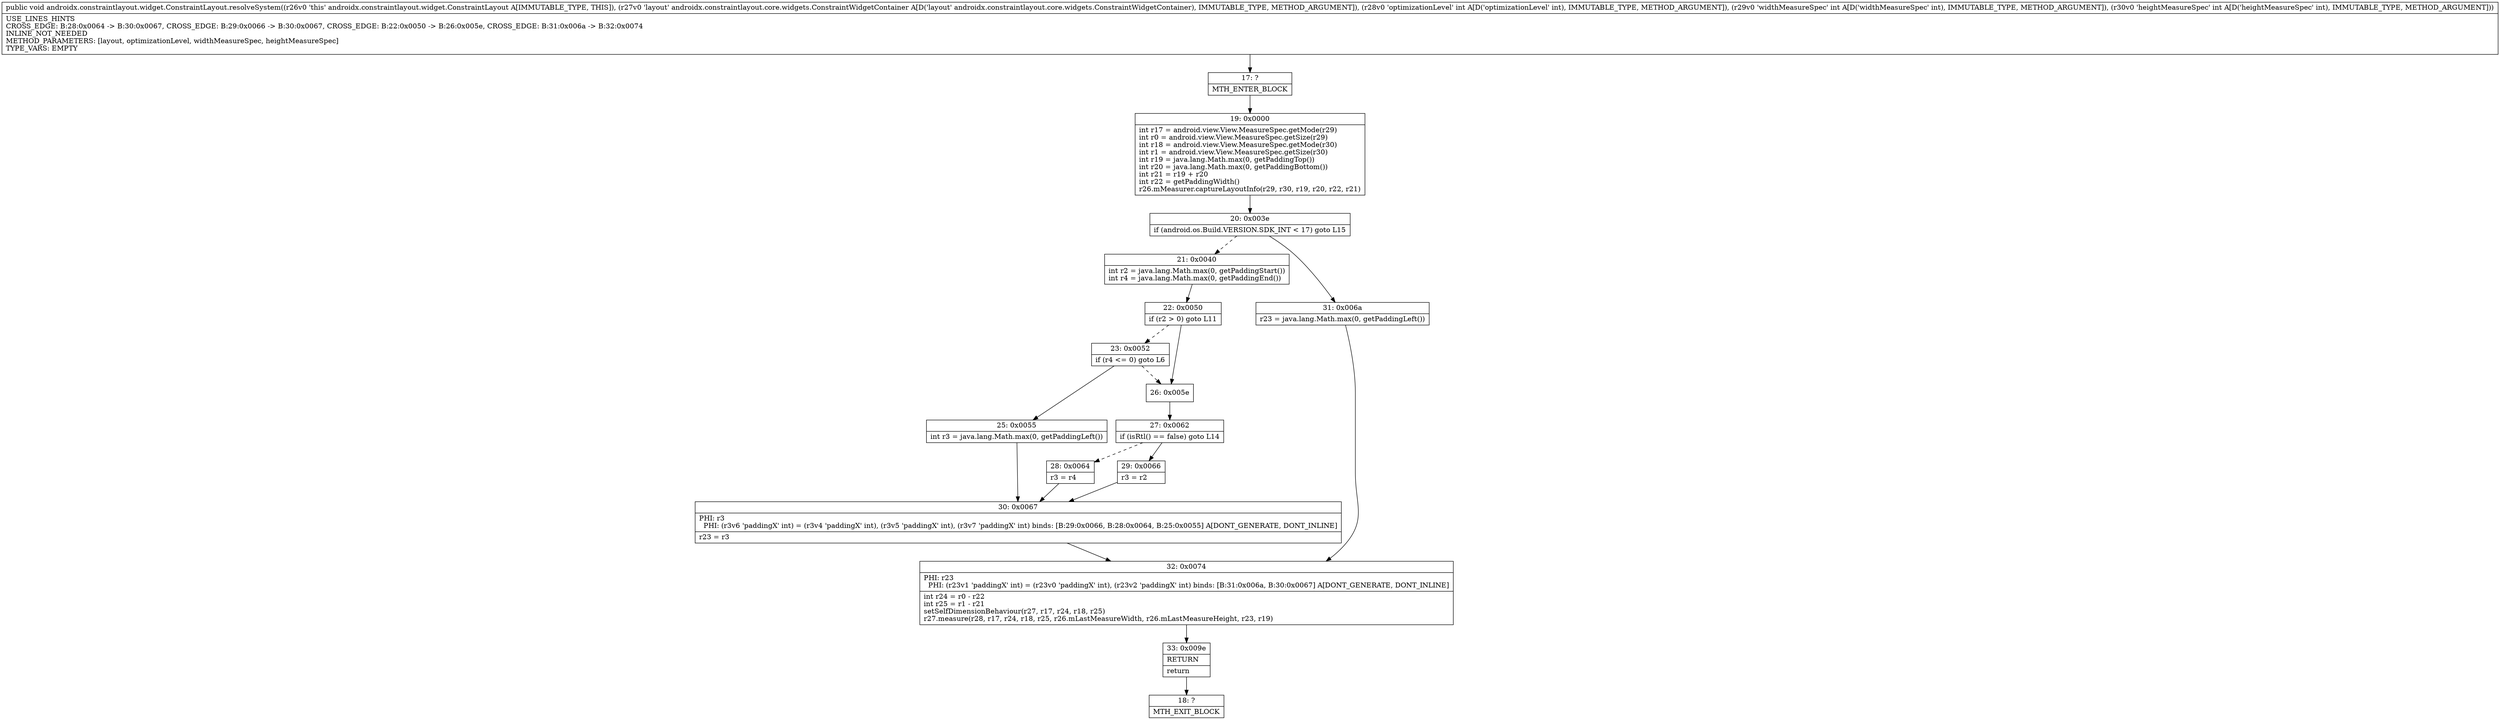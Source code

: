 digraph "CFG forandroidx.constraintlayout.widget.ConstraintLayout.resolveSystem(Landroidx\/constraintlayout\/core\/widgets\/ConstraintWidgetContainer;III)V" {
Node_17 [shape=record,label="{17\:\ ?|MTH_ENTER_BLOCK\l}"];
Node_19 [shape=record,label="{19\:\ 0x0000|int r17 = android.view.View.MeasureSpec.getMode(r29)\lint r0 = android.view.View.MeasureSpec.getSize(r29)\lint r18 = android.view.View.MeasureSpec.getMode(r30)\lint r1 = android.view.View.MeasureSpec.getSize(r30)\lint r19 = java.lang.Math.max(0, getPaddingTop())\lint r20 = java.lang.Math.max(0, getPaddingBottom())\lint r21 = r19 + r20\lint r22 = getPaddingWidth()\lr26.mMeasurer.captureLayoutInfo(r29, r30, r19, r20, r22, r21)\l}"];
Node_20 [shape=record,label="{20\:\ 0x003e|if (android.os.Build.VERSION.SDK_INT \< 17) goto L15\l}"];
Node_21 [shape=record,label="{21\:\ 0x0040|int r2 = java.lang.Math.max(0, getPaddingStart())\lint r4 = java.lang.Math.max(0, getPaddingEnd())\l}"];
Node_22 [shape=record,label="{22\:\ 0x0050|if (r2 \> 0) goto L11\l}"];
Node_23 [shape=record,label="{23\:\ 0x0052|if (r4 \<= 0) goto L6\l}"];
Node_25 [shape=record,label="{25\:\ 0x0055|int r3 = java.lang.Math.max(0, getPaddingLeft())\l}"];
Node_30 [shape=record,label="{30\:\ 0x0067|PHI: r3 \l  PHI: (r3v6 'paddingX' int) = (r3v4 'paddingX' int), (r3v5 'paddingX' int), (r3v7 'paddingX' int) binds: [B:29:0x0066, B:28:0x0064, B:25:0x0055] A[DONT_GENERATE, DONT_INLINE]\l|r23 = r3\l}"];
Node_32 [shape=record,label="{32\:\ 0x0074|PHI: r23 \l  PHI: (r23v1 'paddingX' int) = (r23v0 'paddingX' int), (r23v2 'paddingX' int) binds: [B:31:0x006a, B:30:0x0067] A[DONT_GENERATE, DONT_INLINE]\l|int r24 = r0 \- r22\lint r25 = r1 \- r21\lsetSelfDimensionBehaviour(r27, r17, r24, r18, r25)\lr27.measure(r28, r17, r24, r18, r25, r26.mLastMeasureWidth, r26.mLastMeasureHeight, r23, r19)\l}"];
Node_33 [shape=record,label="{33\:\ 0x009e|RETURN\l|return\l}"];
Node_18 [shape=record,label="{18\:\ ?|MTH_EXIT_BLOCK\l}"];
Node_26 [shape=record,label="{26\:\ 0x005e}"];
Node_27 [shape=record,label="{27\:\ 0x0062|if (isRtl() == false) goto L14\l}"];
Node_28 [shape=record,label="{28\:\ 0x0064|r3 = r4\l}"];
Node_29 [shape=record,label="{29\:\ 0x0066|r3 = r2\l}"];
Node_31 [shape=record,label="{31\:\ 0x006a|r23 = java.lang.Math.max(0, getPaddingLeft())\l}"];
MethodNode[shape=record,label="{public void androidx.constraintlayout.widget.ConstraintLayout.resolveSystem((r26v0 'this' androidx.constraintlayout.widget.ConstraintLayout A[IMMUTABLE_TYPE, THIS]), (r27v0 'layout' androidx.constraintlayout.core.widgets.ConstraintWidgetContainer A[D('layout' androidx.constraintlayout.core.widgets.ConstraintWidgetContainer), IMMUTABLE_TYPE, METHOD_ARGUMENT]), (r28v0 'optimizationLevel' int A[D('optimizationLevel' int), IMMUTABLE_TYPE, METHOD_ARGUMENT]), (r29v0 'widthMeasureSpec' int A[D('widthMeasureSpec' int), IMMUTABLE_TYPE, METHOD_ARGUMENT]), (r30v0 'heightMeasureSpec' int A[D('heightMeasureSpec' int), IMMUTABLE_TYPE, METHOD_ARGUMENT]))  | USE_LINES_HINTS\lCROSS_EDGE: B:28:0x0064 \-\> B:30:0x0067, CROSS_EDGE: B:29:0x0066 \-\> B:30:0x0067, CROSS_EDGE: B:22:0x0050 \-\> B:26:0x005e, CROSS_EDGE: B:31:0x006a \-\> B:32:0x0074\lINLINE_NOT_NEEDED\lMETHOD_PARAMETERS: [layout, optimizationLevel, widthMeasureSpec, heightMeasureSpec]\lTYPE_VARS: EMPTY\l}"];
MethodNode -> Node_17;Node_17 -> Node_19;
Node_19 -> Node_20;
Node_20 -> Node_21[style=dashed];
Node_20 -> Node_31;
Node_21 -> Node_22;
Node_22 -> Node_23[style=dashed];
Node_22 -> Node_26;
Node_23 -> Node_25;
Node_23 -> Node_26[style=dashed];
Node_25 -> Node_30;
Node_30 -> Node_32;
Node_32 -> Node_33;
Node_33 -> Node_18;
Node_26 -> Node_27;
Node_27 -> Node_28[style=dashed];
Node_27 -> Node_29;
Node_28 -> Node_30;
Node_29 -> Node_30;
Node_31 -> Node_32;
}

